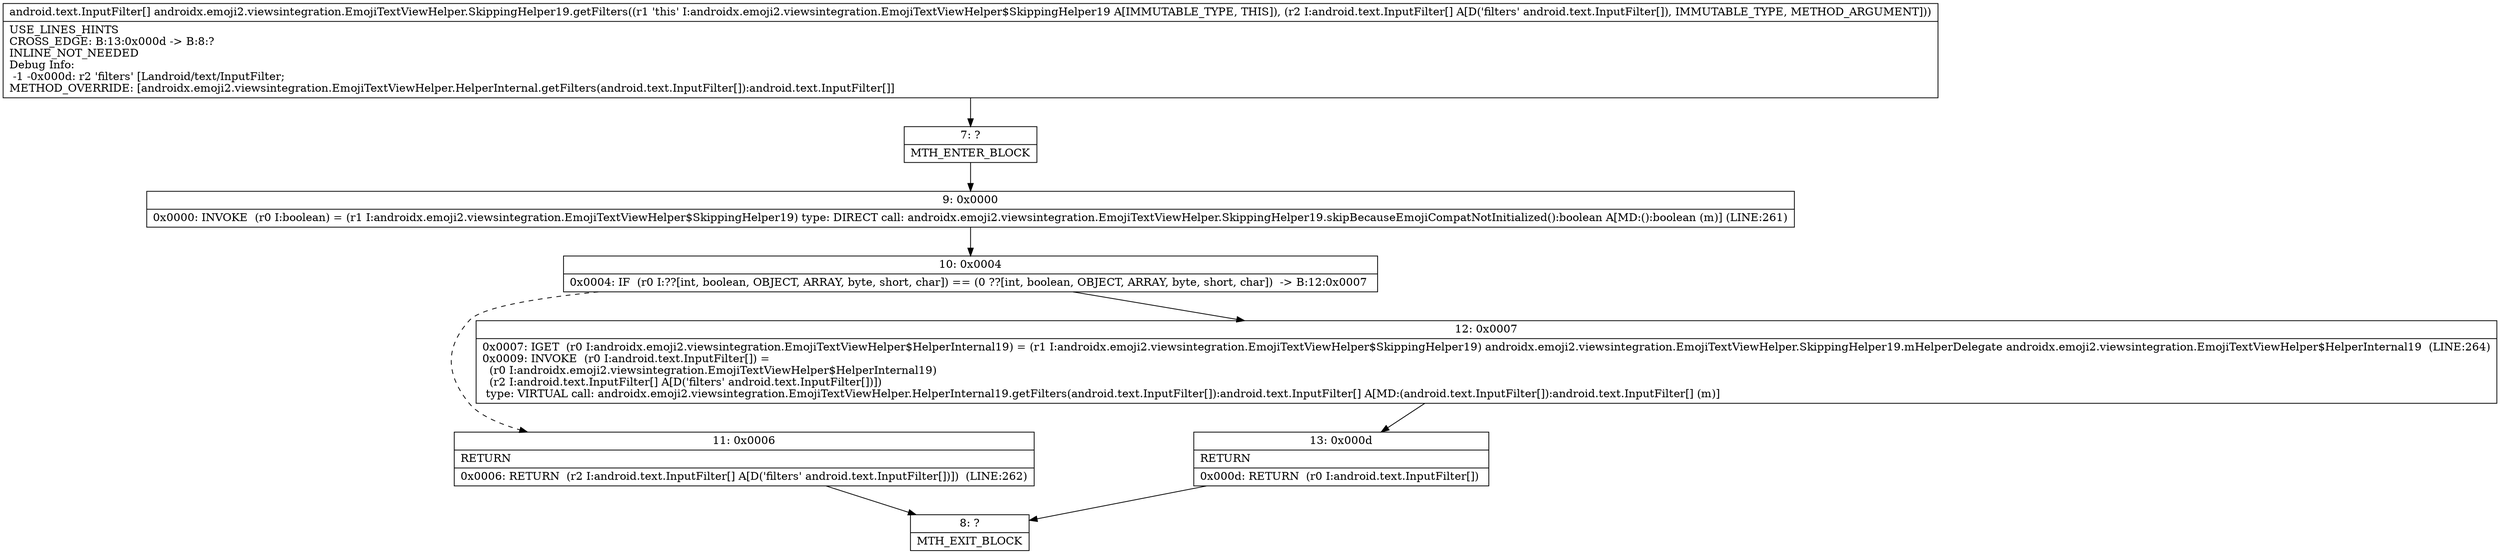 digraph "CFG forandroidx.emoji2.viewsintegration.EmojiTextViewHelper.SkippingHelper19.getFilters([Landroid\/text\/InputFilter;)[Landroid\/text\/InputFilter;" {
Node_7 [shape=record,label="{7\:\ ?|MTH_ENTER_BLOCK\l}"];
Node_9 [shape=record,label="{9\:\ 0x0000|0x0000: INVOKE  (r0 I:boolean) = (r1 I:androidx.emoji2.viewsintegration.EmojiTextViewHelper$SkippingHelper19) type: DIRECT call: androidx.emoji2.viewsintegration.EmojiTextViewHelper.SkippingHelper19.skipBecauseEmojiCompatNotInitialized():boolean A[MD:():boolean (m)] (LINE:261)\l}"];
Node_10 [shape=record,label="{10\:\ 0x0004|0x0004: IF  (r0 I:??[int, boolean, OBJECT, ARRAY, byte, short, char]) == (0 ??[int, boolean, OBJECT, ARRAY, byte, short, char])  \-\> B:12:0x0007 \l}"];
Node_11 [shape=record,label="{11\:\ 0x0006|RETURN\l|0x0006: RETURN  (r2 I:android.text.InputFilter[] A[D('filters' android.text.InputFilter[])])  (LINE:262)\l}"];
Node_8 [shape=record,label="{8\:\ ?|MTH_EXIT_BLOCK\l}"];
Node_12 [shape=record,label="{12\:\ 0x0007|0x0007: IGET  (r0 I:androidx.emoji2.viewsintegration.EmojiTextViewHelper$HelperInternal19) = (r1 I:androidx.emoji2.viewsintegration.EmojiTextViewHelper$SkippingHelper19) androidx.emoji2.viewsintegration.EmojiTextViewHelper.SkippingHelper19.mHelperDelegate androidx.emoji2.viewsintegration.EmojiTextViewHelper$HelperInternal19  (LINE:264)\l0x0009: INVOKE  (r0 I:android.text.InputFilter[]) = \l  (r0 I:androidx.emoji2.viewsintegration.EmojiTextViewHelper$HelperInternal19)\l  (r2 I:android.text.InputFilter[] A[D('filters' android.text.InputFilter[])])\l type: VIRTUAL call: androidx.emoji2.viewsintegration.EmojiTextViewHelper.HelperInternal19.getFilters(android.text.InputFilter[]):android.text.InputFilter[] A[MD:(android.text.InputFilter[]):android.text.InputFilter[] (m)]\l}"];
Node_13 [shape=record,label="{13\:\ 0x000d|RETURN\l|0x000d: RETURN  (r0 I:android.text.InputFilter[]) \l}"];
MethodNode[shape=record,label="{android.text.InputFilter[] androidx.emoji2.viewsintegration.EmojiTextViewHelper.SkippingHelper19.getFilters((r1 'this' I:androidx.emoji2.viewsintegration.EmojiTextViewHelper$SkippingHelper19 A[IMMUTABLE_TYPE, THIS]), (r2 I:android.text.InputFilter[] A[D('filters' android.text.InputFilter[]), IMMUTABLE_TYPE, METHOD_ARGUMENT]))  | USE_LINES_HINTS\lCROSS_EDGE: B:13:0x000d \-\> B:8:?\lINLINE_NOT_NEEDED\lDebug Info:\l  \-1 \-0x000d: r2 'filters' [Landroid\/text\/InputFilter;\lMETHOD_OVERRIDE: [androidx.emoji2.viewsintegration.EmojiTextViewHelper.HelperInternal.getFilters(android.text.InputFilter[]):android.text.InputFilter[]]\l}"];
MethodNode -> Node_7;Node_7 -> Node_9;
Node_9 -> Node_10;
Node_10 -> Node_11[style=dashed];
Node_10 -> Node_12;
Node_11 -> Node_8;
Node_12 -> Node_13;
Node_13 -> Node_8;
}

